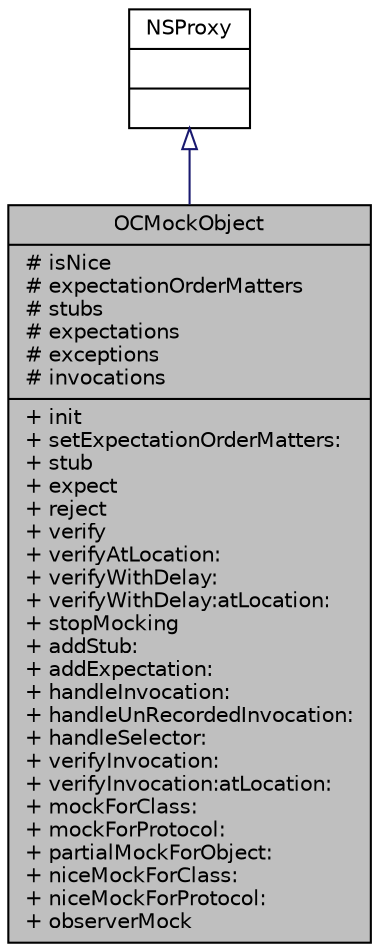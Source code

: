 digraph "OCMockObject"
{
  bgcolor="transparent";
  edge [fontname="Helvetica",fontsize="10",labelfontname="Helvetica",labelfontsize="10"];
  node [fontname="Helvetica",fontsize="10",shape=record];
  Node1 [label="{OCMockObject\n|# isNice\l# expectationOrderMatters\l# stubs\l# expectations\l# exceptions\l# invocations\l|+ init\l+ setExpectationOrderMatters:\l+ stub\l+ expect\l+ reject\l+ verify\l+ verifyAtLocation:\l+ verifyWithDelay:\l+ verifyWithDelay:atLocation:\l+ stopMocking\l+ addStub:\l+ addExpectation:\l+ handleInvocation:\l+ handleUnRecordedInvocation:\l+ handleSelector:\l+ verifyInvocation:\l+ verifyInvocation:atLocation:\l+ mockForClass:\l+ mockForProtocol:\l+ partialMockForObject:\l+ niceMockForClass:\l+ niceMockForProtocol:\l+ observerMock\l}",height=0.2,width=0.4,color="black", fillcolor="grey75", style="filled" fontcolor="black"];
  Node2 -> Node1 [dir="back",color="midnightblue",fontsize="10",style="solid",arrowtail="onormal",fontname="Helvetica"];
  Node2 [label="{NSProxy\n||}",height=0.2,width=0.4,color="black",URL="$d1/d9b/class_n_s_proxy.html"];
}
